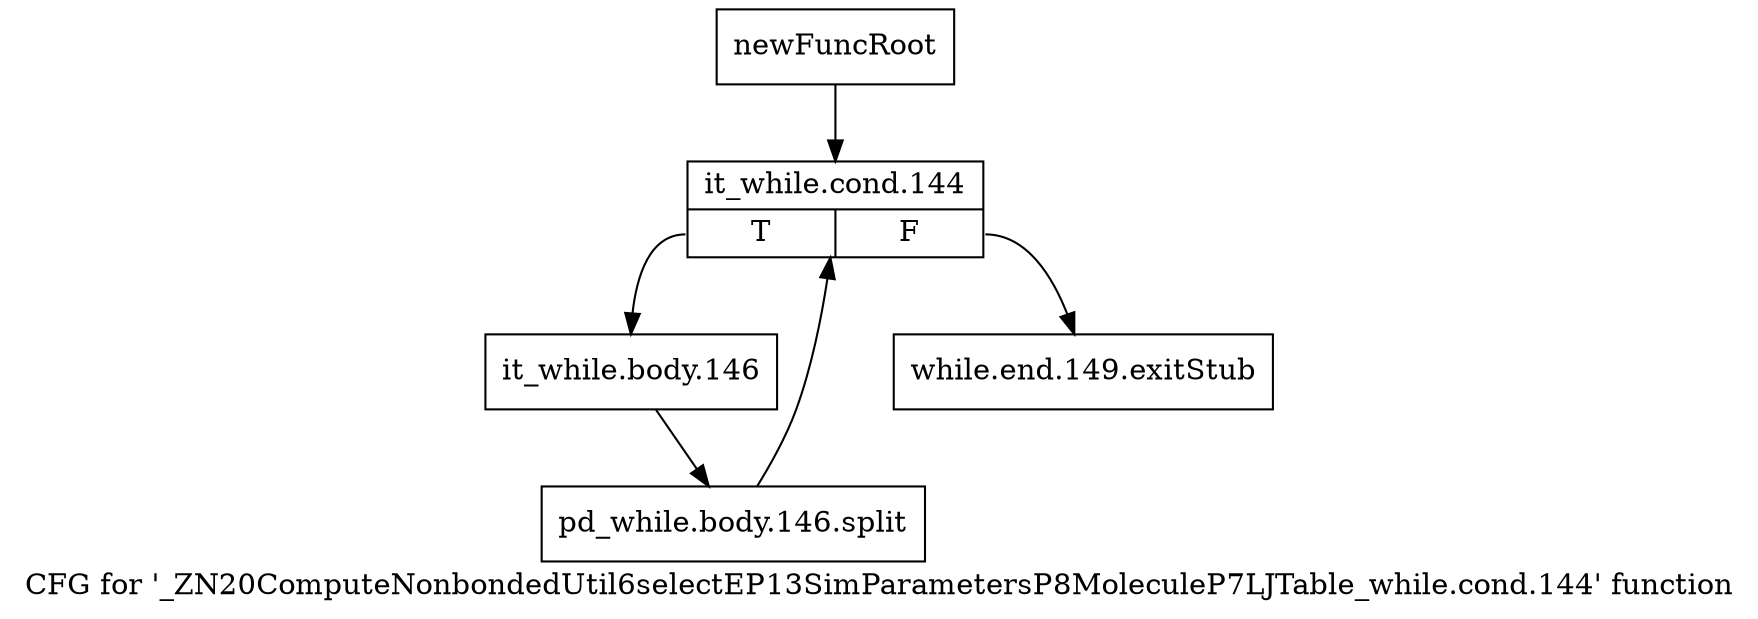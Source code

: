 digraph "CFG for '_ZN20ComputeNonbondedUtil6selectEP13SimParametersP8MoleculeP7LJTable_while.cond.144' function" {
	label="CFG for '_ZN20ComputeNonbondedUtil6selectEP13SimParametersP8MoleculeP7LJTable_while.cond.144' function";

	Node0x1caa910 [shape=record,label="{newFuncRoot}"];
	Node0x1caa910 -> Node0x1caa9b0;
	Node0x1caa960 [shape=record,label="{while.end.149.exitStub}"];
	Node0x1caa9b0 [shape=record,label="{it_while.cond.144|{<s0>T|<s1>F}}"];
	Node0x1caa9b0:s0 -> Node0x1caaa00;
	Node0x1caa9b0:s1 -> Node0x1caa960;
	Node0x1caaa00 [shape=record,label="{it_while.body.146}"];
	Node0x1caaa00 -> Node0x2739280;
	Node0x2739280 [shape=record,label="{pd_while.body.146.split}"];
	Node0x2739280 -> Node0x1caa9b0;
}
